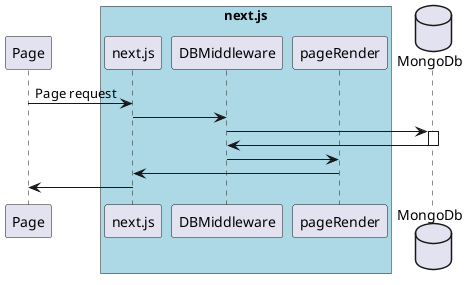 @startuml

  participant Page
  box "next.js" #LightBlue
    participant next.js
    participant DBMiddleware
    participant pageRender
  end box
  Page -> next.js: Page request

  database MongoDb

    next.js -> DBMiddleware
    DBMiddleware -> MongoDb
    activate MongoDb

    DBMiddleware <- MongoDb
    deactivate MongoDb

    DBMiddleware -> pageRender

  next.js <- pageRender
  Page <- next.js


@enduml